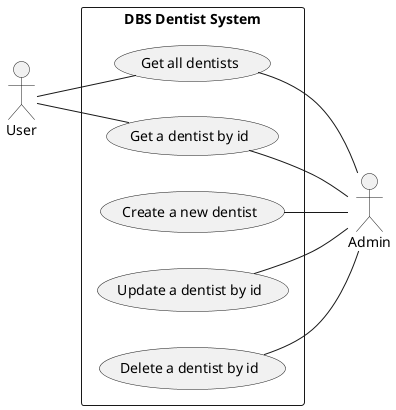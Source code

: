 @startuml DBS_Dentist_system Use Case Diagram
left to right direction
actor "User" as user
rectangle "DBS Dentist System" as dbs{
    usecase "Get all dentists" as getallDentists
    usecase "Get a dentist by id" as getDentist
    usecase "Create a new dentist" as createDentist
    usecase "Update a dentist by id" as updateDentist
    usecase "Delete a dentist by id" as deleteDentist
}
    user -- getallDentists
    user -- getDentist
actor "Admin" as admin
    getallDentists -- admin
    getDentist -- admin
    createDentist -- admin
    updateDentist -- admin
    deleteDentist -- admin
@enduml